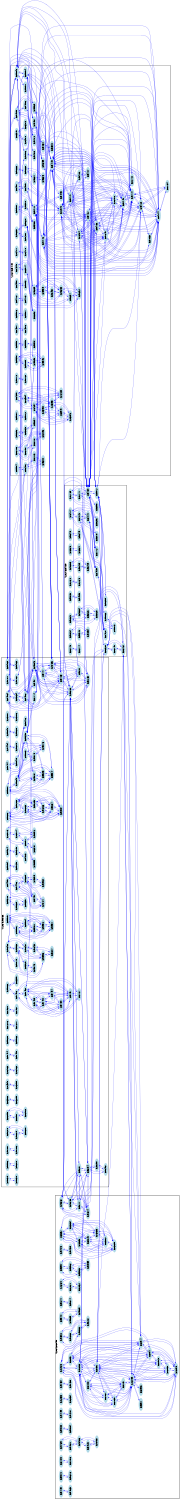 /* ------------------------------------------------------------ */
/* created with bunch v3 */
/* Objective Function value = 1.0*/
/* ------------------------------------------------------------ */

digraph G {
size= "10,10";
rotate = 90;
subgraph cluster19 {
label = "(SS-L2):3254109";
color = black;
style = bold;

"3263315"[label="3263315",shape=ellipse,color=lightblue,fontcolor=black,style=filled];
"3264970"[label="3264970",shape=ellipse,color=lightblue,fontcolor=black,style=filled];
"3263313"[label="3263313",shape=ellipse,color=lightblue,fontcolor=black,style=filled];
"3256666"[label="3256666",shape=ellipse,color=lightblue,fontcolor=black,style=filled];
"3256668"[label="3256668",shape=ellipse,color=lightblue,fontcolor=black,style=filled];
"3264971"[label="3264971",shape=ellipse,color=lightblue,fontcolor=black,style=filled];
"3264975"[label="3264975",shape=ellipse,color=lightblue,fontcolor=black,style=filled];
"3254059"[label="3254059",shape=ellipse,color=lightblue,fontcolor=black,style=filled];
"3257506"[label="3257506",shape=ellipse,color=lightblue,fontcolor=black,style=filled];
"3257508"[label="3257508",shape=ellipse,color=lightblue,fontcolor=black,style=filled];
"3257500"[label="3257500",shape=ellipse,color=lightblue,fontcolor=black,style=filled];
"3253578"[label="3253578",shape=ellipse,color=lightblue,fontcolor=black,style=filled];
"3253580"[label="3253580",shape=ellipse,color=lightblue,fontcolor=black,style=filled];
"3256231"[label="3256231",shape=ellipse,color=lightblue,fontcolor=black,style=filled];
"3257380"[label="3257380",shape=ellipse,color=lightblue,fontcolor=black,style=filled];
"3256458"[label="3256458",shape=ellipse,color=lightblue,fontcolor=black,style=filled];
"3259519"[label="3259519",shape=ellipse,color=lightblue,fontcolor=black,style=filled];
"3254093"[label="3254093",shape=ellipse,color=lightblue,fontcolor=black,style=filled];
"3254109"[label="3254109",shape=ellipse,color=lightblue,fontcolor=black,style=filled];
"3261575"[label="3261575",shape=ellipse,color=lightblue,fontcolor=black,style=filled];
"3254110"[label="3254110",shape=ellipse,color=lightblue,fontcolor=black,style=filled];
"3256232"[label="3256232",shape=ellipse,color=lightblue,fontcolor=black,style=filled];
"3256233"[label="3256233",shape=ellipse,color=lightblue,fontcolor=black,style=filled];
"3256227"[label="3256227",shape=ellipse,color=lightblue,fontcolor=black,style=filled];
"3256234"[label="3256234",shape=ellipse,color=lightblue,fontcolor=black,style=filled];
"3256235"[label="3256235",shape=ellipse,color=lightblue,fontcolor=black,style=filled];
"3255846"[label="3255846",shape=ellipse,color=lightblue,fontcolor=black,style=filled];
"3259911"[label="3259911",shape=ellipse,color=lightblue,fontcolor=black,style=filled];
"3254056"[label="3254056",shape=ellipse,color=lightblue,fontcolor=black,style=filled];
"3254072"[label="3254072",shape=ellipse,color=lightblue,fontcolor=black,style=filled];
"3254106"[label="3254106",shape=ellipse,color=lightblue,fontcolor=black,style=filled];
"3254107"[label="3254107",shape=ellipse,color=lightblue,fontcolor=black,style=filled];
"3256903"[label="3256903",shape=ellipse,color=lightblue,fontcolor=black,style=filled];
"3257507"[label="3257507",shape=ellipse,color=lightblue,fontcolor=black,style=filled];
"3254630"[label="3254630",shape=ellipse,color=lightblue,fontcolor=black,style=filled];
"3256673"[label="3256673",shape=ellipse,color=lightblue,fontcolor=black,style=filled];
"3256677"[label="3256677",shape=ellipse,color=lightblue,fontcolor=black,style=filled];
"3264248"[label="3264248",shape=ellipse,color=lightblue,fontcolor=black,style=filled];
"3263914"[label="3263914",shape=ellipse,color=lightblue,fontcolor=black,style=filled];
"3266052"[label="3266052",shape=ellipse,color=lightblue,fontcolor=black,style=filled];
"3261134"[label="3261134",shape=ellipse,color=lightblue,fontcolor=black,style=filled];
"3254144"[label="3254144",shape=ellipse,color=lightblue,fontcolor=black,style=filled];
"3254147"[label="3254147",shape=ellipse,color=lightblue,fontcolor=black,style=filled];
"3261713"[label="3261713",shape=ellipse,color=lightblue,fontcolor=black,style=filled];
"3254149"[label="3254149",shape=ellipse,color=lightblue,fontcolor=black,style=filled];
"3264177"[label="3264177",shape=ellipse,color=lightblue,fontcolor=black,style=filled];
"3264178"[label="3264178",shape=ellipse,color=lightblue,fontcolor=black,style=filled];
"3255984"[label="3255984",shape=ellipse,color=lightblue,fontcolor=black,style=filled];
"3256486"[label="3256486",shape=ellipse,color=lightblue,fontcolor=black,style=filled];
"3259914"[label="3259914",shape=ellipse,color=lightblue,fontcolor=black,style=filled];
"3256459"[label="3256459",shape=ellipse,color=lightblue,fontcolor=black,style=filled];
"3259929"[label="3259929",shape=ellipse,color=lightblue,fontcolor=black,style=filled];
"3264558"[label="3264558",shape=ellipse,color=lightblue,fontcolor=black,style=filled];
"3258853"[label="3258853",shape=ellipse,color=lightblue,fontcolor=black,style=filled];
"3254128"[label="3254128",shape=ellipse,color=lightblue,fontcolor=black,style=filled];
"3257653"[label="3257653",shape=ellipse,color=lightblue,fontcolor=black,style=filled];
"3254112"[label="3254112",shape=ellipse,color=lightblue,fontcolor=black,style=filled];
"3254113"[label="3254113",shape=ellipse,color=lightblue,fontcolor=black,style=filled];
"3259516"[label="3259516",shape=ellipse,color=lightblue,fontcolor=black,style=filled];
"3259517"[label="3259517",shape=ellipse,color=lightblue,fontcolor=black,style=filled];
"3264307"[label="3264307",shape=ellipse,color=lightblue,fontcolor=black,style=filled];
"3264306"[label="3264306",shape=ellipse,color=lightblue,fontcolor=black,style=filled];
"3259951"[label="3259951",shape=ellipse,color=lightblue,fontcolor=black,style=filled];
"3259957"[label="3259957",shape=ellipse,color=lightblue,fontcolor=black,style=filled];
"3259959"[label="3259959",shape=ellipse,color=lightblue,fontcolor=black,style=filled];
"3256000"[label="3256000",shape=ellipse,color=lightblue,fontcolor=black,style=filled];
"3261013"[label="3261013",shape=ellipse,color=lightblue,fontcolor=black,style=filled];
"3255351"[label="3255351",shape=ellipse,color=lightblue,fontcolor=black,style=filled];
"3255085"[label="3255085",shape=ellipse,color=lightblue,fontcolor=black,style=filled];
"3255192"[label="3255192",shape=ellipse,color=lightblue,fontcolor=black,style=filled];
"3255258"[label="3255258",shape=ellipse,color=lightblue,fontcolor=black,style=filled];
"3258772"[label="3258772",shape=ellipse,color=lightblue,fontcolor=black,style=filled];
"3258768"[label="3258768",shape=ellipse,color=lightblue,fontcolor=black,style=filled];
"3261576"[label="3261576",shape=ellipse,color=lightblue,fontcolor=black,style=filled];
"3257245"[label="3257245",shape=ellipse,color=lightblue,fontcolor=black,style=filled];
"3254136"[label="3254136",shape=ellipse,color=lightblue,fontcolor=black,style=filled];
"3257422"[label="3257422",shape=ellipse,color=lightblue,fontcolor=black,style=filled];
"3254146"[label="3254146",shape=ellipse,color=lightblue,fontcolor=black,style=filled];
"3261574"[label="3261574",shape=ellipse,color=lightblue,fontcolor=black,style=filled];
"3254141"[label="3254141",shape=ellipse,color=lightblue,fontcolor=black,style=filled];
"3264259"[label="3264259",shape=ellipse,color=lightblue,fontcolor=black,style=filled];
"3264354"[label="3264354",shape=ellipse,color=lightblue,fontcolor=black,style=filled];
"3264238"[label="3264238",shape=ellipse,color=lightblue,fontcolor=black,style=filled];
"3253692"[label="3253692",shape=ellipse,color=lightblue,fontcolor=black,style=filled];
"3253693"[label="3253693",shape=ellipse,color=lightblue,fontcolor=black,style=filled];
"3253694"[label="3253694",shape=ellipse,color=lightblue,fontcolor=black,style=filled];
"3263951"[label="3263951",shape=ellipse,color=lightblue,fontcolor=black,style=filled];
"3264254"[label="3264254",shape=ellipse,color=lightblue,fontcolor=black,style=filled];
"3255007"[label="3255007",shape=ellipse,color=lightblue,fontcolor=black,style=filled];
"3255012"[label="3255012",shape=ellipse,color=lightblue,fontcolor=black,style=filled];
"3260106"[label="3260106",shape=ellipse,color=lightblue,fontcolor=black,style=filled];
"3260097"[label="3260097",shape=ellipse,color=lightblue,fontcolor=black,style=filled];
"3263942"[label="3263942",shape=ellipse,color=lightblue,fontcolor=black,style=filled];
"3263945"[label="3263945",shape=ellipse,color=lightblue,fontcolor=black,style=filled];
"3263950"[label="3263950",shape=ellipse,color=lightblue,fontcolor=black,style=filled];
"3260096"[label="3260096",shape=ellipse,color=lightblue,fontcolor=black,style=filled];
"3260100"[label="3260100",shape=ellipse,color=lightblue,fontcolor=black,style=filled];
}
subgraph cluster20 {
label = "(SS-L2):3256166";
color = black;
style = bold;

"3254564"[label="3254564",shape=ellipse,color=lightblue,fontcolor=black,style=filled];
"3253634"[label="3253634",shape=ellipse,color=lightblue,fontcolor=black,style=filled];
"3257392"[label="3257392",shape=ellipse,color=lightblue,fontcolor=black,style=filled];
"3257469"[label="3257469",shape=ellipse,color=lightblue,fontcolor=black,style=filled];
"3256181"[label="3256181",shape=ellipse,color=lightblue,fontcolor=black,style=filled];
"3256165"[label="3256165",shape=ellipse,color=lightblue,fontcolor=black,style=filled];
"3256166"[label="3256166",shape=ellipse,color=lightblue,fontcolor=black,style=filled];
"3257477"[label="3257477",shape=ellipse,color=lightblue,fontcolor=black,style=filled];
"3255843"[label="3255843",shape=ellipse,color=lightblue,fontcolor=black,style=filled];
"3265007"[label="3265007",shape=ellipse,color=lightblue,fontcolor=black,style=filled];
"3265006"[label="3265006",shape=ellipse,color=lightblue,fontcolor=black,style=filled];
"3258414"[label="3258414",shape=ellipse,color=lightblue,fontcolor=black,style=filled];
"3258415"[label="3258415",shape=ellipse,color=lightblue,fontcolor=black,style=filled];
"3258416"[label="3258416",shape=ellipse,color=lightblue,fontcolor=black,style=filled];
"3259840"[label="3259840",shape=ellipse,color=lightblue,fontcolor=black,style=filled];
"3259828"[label="3259828",shape=ellipse,color=lightblue,fontcolor=black,style=filled];
"3254404"[label="3254404",shape=ellipse,color=lightblue,fontcolor=black,style=filled];
"3258275"[label="3258275",shape=ellipse,color=lightblue,fontcolor=black,style=filled];
"3255080"[label="3255080",shape=ellipse,color=lightblue,fontcolor=black,style=filled];
"3255245"[label="3255245",shape=ellipse,color=lightblue,fontcolor=black,style=filled];
"3255347"[label="3255347",shape=ellipse,color=lightblue,fontcolor=black,style=filled];
"3255253"[label="3255253",shape=ellipse,color=lightblue,fontcolor=black,style=filled];
"3255187"[label="3255187",shape=ellipse,color=lightblue,fontcolor=black,style=filled];
"3256452"[label="3256452",shape=ellipse,color=lightblue,fontcolor=black,style=filled];
"3256097"[label="3256097",shape=ellipse,color=lightblue,fontcolor=black,style=filled];
"3258267"[label="3258267",shape=ellipse,color=lightblue,fontcolor=black,style=filled];
"3258268"[label="3258268",shape=ellipse,color=lightblue,fontcolor=black,style=filled];
"3253587"[label="3253587",shape=ellipse,color=lightblue,fontcolor=black,style=filled];
"3254567"[label="3254567",shape=ellipse,color=lightblue,fontcolor=black,style=filled];
"3254571"[label="3254571",shape=ellipse,color=lightblue,fontcolor=black,style=filled];
"3265773"[label="3265773",shape=ellipse,color=lightblue,fontcolor=black,style=filled];
"3265774"[label="3265774",shape=ellipse,color=lightblue,fontcolor=black,style=filled];
"3258572"[label="3258572",shape=ellipse,color=lightblue,fontcolor=black,style=filled];
"3255094"[label="3255094",shape=ellipse,color=lightblue,fontcolor=black,style=filled];
"3255135"[label="3255135",shape=ellipse,color=lightblue,fontcolor=black,style=filled];
"3257071"[label="3257071",shape=ellipse,color=lightblue,fontcolor=black,style=filled];
"3257067"[label="3257067",shape=ellipse,color=lightblue,fontcolor=black,style=filled];
"3254674"[label="3254674",shape=ellipse,color=lightblue,fontcolor=black,style=filled];
"3254603"[label="3254603",shape=ellipse,color=lightblue,fontcolor=black,style=filled];
"3257305"[label="3257305",shape=ellipse,color=lightblue,fontcolor=black,style=filled];
"3254485"[label="3254485",shape=ellipse,color=lightblue,fontcolor=black,style=filled];
"3254486"[label="3254486",shape=ellipse,color=lightblue,fontcolor=black,style=filled];
"3254497"[label="3254497",shape=ellipse,color=lightblue,fontcolor=black,style=filled];
"3257271"[label="3257271",shape=ellipse,color=lightblue,fontcolor=black,style=filled];
"3256289"[label="3256289",shape=ellipse,color=lightblue,fontcolor=black,style=filled];
"3253960"[label="3253960",shape=ellipse,color=lightblue,fontcolor=black,style=filled];
"3253979"[label="3253979",shape=ellipse,color=lightblue,fontcolor=black,style=filled];
"3255318"[label="3255318",shape=ellipse,color=lightblue,fontcolor=black,style=filled];
"3255329"[label="3255329",shape=ellipse,color=lightblue,fontcolor=black,style=filled];
"3255335"[label="3255335",shape=ellipse,color=lightblue,fontcolor=black,style=filled];
"3259505"[label="3259505",shape=ellipse,color=lightblue,fontcolor=black,style=filled];
"3259506"[label="3259506",shape=ellipse,color=lightblue,fontcolor=black,style=filled];
"3259511"[label="3259511",shape=ellipse,color=lightblue,fontcolor=black,style=filled];
"3259512"[label="3259512",shape=ellipse,color=lightblue,fontcolor=black,style=filled];
"3259510"[label="3259510",shape=ellipse,color=lightblue,fontcolor=black,style=filled];
"3259504"[label="3259504",shape=ellipse,color=lightblue,fontcolor=black,style=filled];
"3255083"[label="3255083",shape=ellipse,color=lightblue,fontcolor=black,style=filled];
"3255176"[label="3255176",shape=ellipse,color=lightblue,fontcolor=black,style=filled];
"3255179"[label="3255179",shape=ellipse,color=lightblue,fontcolor=black,style=filled];
"3256482"[label="3256482",shape=ellipse,color=lightblue,fontcolor=black,style=filled];
"3258775"[label="3258775",shape=ellipse,color=lightblue,fontcolor=black,style=filled];
"3253929"[label="3253929",shape=ellipse,color=lightblue,fontcolor=black,style=filled];
"3255743"[label="3255743",shape=ellipse,color=lightblue,fontcolor=black,style=filled];
"3253932"[label="3253932",shape=ellipse,color=lightblue,fontcolor=black,style=filled];
"3255986"[label="3255986",shape=ellipse,color=lightblue,fontcolor=black,style=filled];
"3256421"[label="3256421",shape=ellipse,color=lightblue,fontcolor=black,style=filled];
"3261520"[label="3261520",shape=ellipse,color=lightblue,fontcolor=black,style=filled];
"3261521"[label="3261521",shape=ellipse,color=lightblue,fontcolor=black,style=filled];
"3261276"[label="3261276",shape=ellipse,color=lightblue,fontcolor=black,style=filled];
"3261277"[label="3261277",shape=ellipse,color=lightblue,fontcolor=black,style=filled];
"3259608"[label="3259608",shape=ellipse,color=lightblue,fontcolor=black,style=filled];
"3259566"[label="3259566",shape=ellipse,color=lightblue,fontcolor=black,style=filled];
"3261714"[label="3261714",shape=ellipse,color=lightblue,fontcolor=black,style=filled];
"3255339"[label="3255339",shape=ellipse,color=lightblue,fontcolor=black,style=filled];
"3257474"[label="3257474",shape=ellipse,color=lightblue,fontcolor=black,style=filled];
"3257475"[label="3257475",shape=ellipse,color=lightblue,fontcolor=black,style=filled];
"3256432"[label="3256432",shape=ellipse,color=lightblue,fontcolor=black,style=filled];
"3256007"[label="3256007",shape=ellipse,color=lightblue,fontcolor=black,style=filled];
"3259866"[label="3259866",shape=ellipse,color=lightblue,fontcolor=black,style=filled];
"3263399"[label="3263399",shape=ellipse,color=lightblue,fontcolor=black,style=filled];
"3256094"[label="3256094",shape=ellipse,color=lightblue,fontcolor=black,style=filled];
"3256201"[label="3256201",shape=ellipse,color=lightblue,fontcolor=black,style=filled];
"3258571"[label="3258571",shape=ellipse,color=lightblue,fontcolor=black,style=filled];
"3263787"[label="3263787",shape=ellipse,color=lightblue,fontcolor=black,style=filled];
"3258555"[label="3258555",shape=ellipse,color=lightblue,fontcolor=black,style=filled];
"3258264"[label="3258264",shape=ellipse,color=lightblue,fontcolor=black,style=filled];
"3258266"[label="3258266",shape=ellipse,color=lightblue,fontcolor=black,style=filled];
"3261563"[label="3261563",shape=ellipse,color=lightblue,fontcolor=black,style=filled];
"3261562"[label="3261562",shape=ellipse,color=lightblue,fontcolor=black,style=filled];
"3264340"[label="3264340",shape=ellipse,color=lightblue,fontcolor=black,style=filled];
"3263855"[label="3263855",shape=ellipse,color=lightblue,fontcolor=black,style=filled];
"3254069"[label="3254069",shape=ellipse,color=lightblue,fontcolor=black,style=filled];
"3254063"[label="3254063",shape=ellipse,color=lightblue,fontcolor=black,style=filled];
"3263302"[label="3263302",shape=ellipse,color=lightblue,fontcolor=black,style=filled];
"3263299"[label="3263299",shape=ellipse,color=lightblue,fontcolor=black,style=filled];
"3260899"[label="3260899",shape=ellipse,color=lightblue,fontcolor=black,style=filled];
"3260901"[label="3260901",shape=ellipse,color=lightblue,fontcolor=black,style=filled];
"3260902"[label="3260902",shape=ellipse,color=lightblue,fontcolor=black,style=filled];
"3258278"[label="3258278",shape=ellipse,color=lightblue,fontcolor=black,style=filled];
"3258279"[label="3258279",shape=ellipse,color=lightblue,fontcolor=black,style=filled];
"3258280"[label="3258280",shape=ellipse,color=lightblue,fontcolor=black,style=filled];
"3257001"[label="3257001",shape=ellipse,color=lightblue,fontcolor=black,style=filled];
"3257002"[label="3257002",shape=ellipse,color=lightblue,fontcolor=black,style=filled];
"3258265"[label="3258265",shape=ellipse,color=lightblue,fontcolor=black,style=filled];
"3258263"[label="3258263",shape=ellipse,color=lightblue,fontcolor=black,style=filled];
"3255982"[label="3255982",shape=ellipse,color=lightblue,fontcolor=black,style=filled];
"3256010"[label="3256010",shape=ellipse,color=lightblue,fontcolor=black,style=filled];
"3258379"[label="3258379",shape=ellipse,color=lightblue,fontcolor=black,style=filled];
"3258378"[label="3258378",shape=ellipse,color=lightblue,fontcolor=black,style=filled];
"3257496"[label="3257496",shape=ellipse,color=lightblue,fontcolor=black,style=filled];
"3261127"[label="3261127",shape=ellipse,color=lightblue,fontcolor=black,style=filled];
"3257490"[label="3257490",shape=ellipse,color=lightblue,fontcolor=black,style=filled];
"3257491"[label="3257491",shape=ellipse,color=lightblue,fontcolor=black,style=filled];
"3257492"[label="3257492",shape=ellipse,color=lightblue,fontcolor=black,style=filled];
"3257489"[label="3257489",shape=ellipse,color=lightblue,fontcolor=black,style=filled];
"3257494"[label="3257494",shape=ellipse,color=lightblue,fontcolor=black,style=filled];
"3257495"[label="3257495",shape=ellipse,color=lightblue,fontcolor=black,style=filled];
}
subgraph cluster21 {
label = "(SS-L2):3260499";
color = black;
style = bold;

"3263652"[label="3263652",shape=ellipse,color=lightblue,fontcolor=black,style=filled];
"3263654"[label="3263654",shape=ellipse,color=lightblue,fontcolor=black,style=filled];
"3263655"[label="3263655",shape=ellipse,color=lightblue,fontcolor=black,style=filled];
"3257543"[label="3257543",shape=ellipse,color=lightblue,fontcolor=black,style=filled];
"3257535"[label="3257535",shape=ellipse,color=lightblue,fontcolor=black,style=filled];
"3253957"[label="3253957",shape=ellipse,color=lightblue,fontcolor=black,style=filled];
"3253962"[label="3253962",shape=ellipse,color=lightblue,fontcolor=black,style=filled];
"3253959"[label="3253959",shape=ellipse,color=lightblue,fontcolor=black,style=filled];
"3253963"[label="3253963",shape=ellipse,color=lightblue,fontcolor=black,style=filled];
"3262640"[label="3262640",shape=ellipse,color=lightblue,fontcolor=black,style=filled];
"3262670"[label="3262670",shape=ellipse,color=lightblue,fontcolor=black,style=filled];
"3262632"[label="3262632",shape=ellipse,color=lightblue,fontcolor=black,style=filled];
"3258270"[label="3258270",shape=ellipse,color=lightblue,fontcolor=black,style=filled];
"3258274"[label="3258274",shape=ellipse,color=lightblue,fontcolor=black,style=filled];
"3255700"[label="3255700",shape=ellipse,color=lightblue,fontcolor=black,style=filled];
"3255695"[label="3255695",shape=ellipse,color=lightblue,fontcolor=black,style=filled];
"3255697"[label="3255697",shape=ellipse,color=lightblue,fontcolor=black,style=filled];
"3256902"[label="3256902",shape=ellipse,color=lightblue,fontcolor=black,style=filled];
"3258260"[label="3258260",shape=ellipse,color=lightblue,fontcolor=black,style=filled];
"3258261"[label="3258261",shape=ellipse,color=lightblue,fontcolor=black,style=filled];
"3258262"[label="3258262",shape=ellipse,color=lightblue,fontcolor=black,style=filled];
"3263682"[label="3263682",shape=ellipse,color=lightblue,fontcolor=black,style=filled];
"3263653"[label="3263653",shape=ellipse,color=lightblue,fontcolor=black,style=filled];
"3263643"[label="3263643",shape=ellipse,color=lightblue,fontcolor=black,style=filled];
"3263656"[label="3263656",shape=ellipse,color=lightblue,fontcolor=black,style=filled];
"3260923"[label="3260923",shape=ellipse,color=lightblue,fontcolor=black,style=filled];
"3260931"[label="3260931",shape=ellipse,color=lightblue,fontcolor=black,style=filled];
"3260914"[label="3260914",shape=ellipse,color=lightblue,fontcolor=black,style=filled];
"3257529"[label="3257529",shape=ellipse,color=lightblue,fontcolor=black,style=filled];
"3257520"[label="3257520",shape=ellipse,color=lightblue,fontcolor=black,style=filled];
"3260930"[label="3260930",shape=ellipse,color=lightblue,fontcolor=black,style=filled];
"3260940"[label="3260940",shape=ellipse,color=lightblue,fontcolor=black,style=filled];
"3260941"[label="3260941",shape=ellipse,color=lightblue,fontcolor=black,style=filled];
"3260913"[label="3260913",shape=ellipse,color=lightblue,fontcolor=black,style=filled];
"3257531"[label="3257531",shape=ellipse,color=lightblue,fontcolor=black,style=filled];
"3257523"[label="3257523",shape=ellipse,color=lightblue,fontcolor=black,style=filled];
"3257526"[label="3257526",shape=ellipse,color=lightblue,fontcolor=black,style=filled];
"3253901"[label="3253901",shape=ellipse,color=lightblue,fontcolor=black,style=filled];
"3260361"[label="3260361",shape=ellipse,color=lightblue,fontcolor=black,style=filled];
"3260499"[label="3260499",shape=ellipse,color=lightblue,fontcolor=black,style=filled];
"3260956"[label="3260956",shape=ellipse,color=lightblue,fontcolor=black,style=filled];
"3260266"[label="3260266",shape=ellipse,color=lightblue,fontcolor=black,style=filled];
"3257654"[label="3257654",shape=ellipse,color=lightblue,fontcolor=black,style=filled];
"3257658"[label="3257658",shape=ellipse,color=lightblue,fontcolor=black,style=filled];
"3261031"[label="3261031",shape=ellipse,color=lightblue,fontcolor=black,style=filled];
"3261039"[label="3261039",shape=ellipse,color=lightblue,fontcolor=black,style=filled];
"3261027"[label="3261027",shape=ellipse,color=lightblue,fontcolor=black,style=filled];
"3261038"[label="3261038",shape=ellipse,color=lightblue,fontcolor=black,style=filled];
"3262653"[label="3262653",shape=ellipse,color=lightblue,fontcolor=black,style=filled];
"3262654"[label="3262654",shape=ellipse,color=lightblue,fontcolor=black,style=filled];
"3254199"[label="3254199",shape=ellipse,color=lightblue,fontcolor=black,style=filled];
"3254201"[label="3254201",shape=ellipse,color=lightblue,fontcolor=black,style=filled];
"3259888"[label="3259888",shape=ellipse,color=lightblue,fontcolor=black,style=filled];
"3259884"[label="3259884",shape=ellipse,color=lightblue,fontcolor=black,style=filled];
"3256061"[label="3256061",shape=ellipse,color=lightblue,fontcolor=black,style=filled];
"3256138"[label="3256138",shape=ellipse,color=lightblue,fontcolor=black,style=filled];
"3256074"[label="3256074",shape=ellipse,color=lightblue,fontcolor=black,style=filled];
"3256117"[label="3256117",shape=ellipse,color=lightblue,fontcolor=black,style=filled];
"3261085"[label="3261085",shape=ellipse,color=lightblue,fontcolor=black,style=filled];
"3261086"[label="3261086",shape=ellipse,color=lightblue,fontcolor=black,style=filled];
"3259873"[label="3259873",shape=ellipse,color=lightblue,fontcolor=black,style=filled];
"3256216"[label="3256216",shape=ellipse,color=lightblue,fontcolor=black,style=filled];
"3257089"[label="3257089",shape=ellipse,color=lightblue,fontcolor=black,style=filled];
"3254663"[label="3254663",shape=ellipse,color=lightblue,fontcolor=black,style=filled];
}
subgraph cluster22 {
label = "(SS-L2):3254139";
color = black;
style = bold;

"3261765"[label="3261765",shape=ellipse,color=lightblue,fontcolor=black,style=filled];
"3261771"[label="3261771",shape=ellipse,color=lightblue,fontcolor=black,style=filled];
"3261772"[label="3261772",shape=ellipse,color=lightblue,fontcolor=black,style=filled];
"3264114"[label="3264114",shape=ellipse,color=lightblue,fontcolor=black,style=filled];
"3264043"[label="3264043",shape=ellipse,color=lightblue,fontcolor=black,style=filled];
"3264027"[label="3264027",shape=ellipse,color=lightblue,fontcolor=black,style=filled];
"3264039"[label="3264039",shape=ellipse,color=lightblue,fontcolor=black,style=filled];
"3264040"[label="3264040",shape=ellipse,color=lightblue,fontcolor=black,style=filled];
"3256998"[label="3256998",shape=ellipse,color=lightblue,fontcolor=black,style=filled];
"3256018"[label="3256018",shape=ellipse,color=lightblue,fontcolor=black,style=filled];
"3254139"[label="3254139",shape=ellipse,color=lightblue,fontcolor=black,style=filled];
"3258256"[label="3258256",shape=ellipse,color=lightblue,fontcolor=black,style=filled];
"3256448"[label="3256448",shape=ellipse,color=lightblue,fontcolor=black,style=filled];
"3256449"[label="3256449",shape=ellipse,color=lightblue,fontcolor=black,style=filled];
"3261140"[label="3261140",shape=ellipse,color=lightblue,fontcolor=black,style=filled];
"3260402"[label="3260402",shape=ellipse,color=lightblue,fontcolor=black,style=filled];
"3260320"[label="3260320",shape=ellipse,color=lightblue,fontcolor=black,style=filled];
"3263640"[label="3263640",shape=ellipse,color=lightblue,fontcolor=black,style=filled];
"3263641"[label="3263641",shape=ellipse,color=lightblue,fontcolor=black,style=filled];
"3256803"[label="3256803",shape=ellipse,color=lightblue,fontcolor=black,style=filled];
"3256795"[label="3256795",shape=ellipse,color=lightblue,fontcolor=black,style=filled];
"3256799"[label="3256799",shape=ellipse,color=lightblue,fontcolor=black,style=filled];
"3259062"[label="3259062",shape=ellipse,color=lightblue,fontcolor=black,style=filled];
"3259073"[label="3259073",shape=ellipse,color=lightblue,fontcolor=black,style=filled];
"3256989"[label="3256989",shape=ellipse,color=lightblue,fontcolor=black,style=filled];
"3259072"[label="3259072",shape=ellipse,color=lightblue,fontcolor=black,style=filled];
"3261672"[label="3261672",shape=ellipse,color=lightblue,fontcolor=black,style=filled];
"3261673"[label="3261673",shape=ellipse,color=lightblue,fontcolor=black,style=filled];
"3255030"[label="3255030",shape=ellipse,color=lightblue,fontcolor=black,style=filled];
"3254998"[label="3254998",shape=ellipse,color=lightblue,fontcolor=black,style=filled];
"3256823"[label="3256823",shape=ellipse,color=lightblue,fontcolor=black,style=filled];
"3256824"[label="3256824",shape=ellipse,color=lightblue,fontcolor=black,style=filled];
"3256825"[label="3256825",shape=ellipse,color=lightblue,fontcolor=black,style=filled];
"3256826"[label="3256826",shape=ellipse,color=lightblue,fontcolor=black,style=filled];
"3258834"[label="3258834",shape=ellipse,color=lightblue,fontcolor=black,style=filled];
"3259319"[label="3259319",shape=ellipse,color=lightblue,fontcolor=black,style=filled];
"3258854"[label="3258854",shape=ellipse,color=lightblue,fontcolor=black,style=filled];
"3261775"[label="3261775",shape=ellipse,color=lightblue,fontcolor=black,style=filled];
"3261774"[label="3261774",shape=ellipse,color=lightblue,fontcolor=black,style=filled];
}
"3263313" -> "3263315" [color=blue,font=6];
"3255843" -> "3254567" [color=blue,font=6];
"3255843" -> "3255846" [color=blue,font=6];
"3255843" -> "3254564" [color=blue,font=6];
"3255843" -> "3256181" [color=blue,font=6];
"3255843" -> "3259914" [color=blue,font=6];
"3255843" -> "3256166" [color=blue,font=6];
"3255843" -> "3257477" [color=blue,font=6];
"3255843" -> "3253634" [color=blue,font=6];
"3255843" -> "3256165" [color=blue,font=6];
"3255843" -> "3257469" [color=blue,font=6];
"3255843" -> "3257392" [color=blue,font=6];
"3262632" -> "3262670" [color=blue,font=6];
"3262632" -> "3262640" [color=blue,font=6];
"3260914" -> "3260402" [color=blue,font=6];
"3260914" -> "3260931" [color=blue,font=6];
"3260914" -> "3260320" [color=blue,font=6];
"3260914" -> "3260266" [color=blue,font=6];
"3260914" -> "3260923" [color=blue,font=6];
"3260914" -> "3260499" [color=blue,font=6];
"3260914" -> "3260361" [color=blue,font=6];
"3260914" -> "3260941" [color=blue,font=6];
"3260914" -> "3260940" [color=blue,font=6];
"3260913" -> "3260930" [color=blue,font=6];
"3260913" -> "3260499" [color=blue,font=6];
"3260913" -> "3260941" [color=blue,font=6];
"3260913" -> "3260940" [color=blue,font=6];
"3260913" -> "3260266" [color=blue,font=6];
"3260913" -> "3260361" [color=blue,font=6];
"3256486" -> "3256482" [color=blue,font=6];
"3256486" -> "3261013" [color=blue,font=6];
"3256486" -> "3256000" [color=blue,font=6];
"3256486" -> "3255984" [color=blue,font=6];
"3256482" -> "3256486" [color=blue,font=6];
"3256482" -> "3258775" [color=blue,font=6];
"3256482" -> "3256421" [color=blue,font=6];
"3256482" -> "3255986" [color=blue,font=6];
"3256482" -> "3253932" [color=blue,font=6];
"3254404" -> "3258275" [color=blue,font=6];
"3259319" -> "3258834" [color=blue,font=6];
"3259319" -> "3258854" [color=blue,font=6];
"3264340" -> "3263855" [color=blue,font=6];
"3263302" -> "3263299" [color=blue,font=6];
"3256117" -> "3256138" [color=blue,font=6];
"3256117" -> "3256074" [color=blue,font=6];
"3256117" -> "3256061" [color=blue,font=6];
"3256117" -> "3256166" [color=blue,font=6];
"3256117" -> "3256201" [color=blue,font=6];
"3256117" -> "3256094" [color=blue,font=6];
"3260902" -> "3260901" [color=blue,font=6];
"3260902" -> "3260899" [color=blue,font=6];
"3260901" -> "3260902" [color=blue,font=6];
"3260901" -> "3260899" [color=blue,font=6];
"3256074" -> "3256138" [color=blue,font=6];
"3256074" -> "3256061" [color=blue,font=6];
"3256074" -> "3256117" [color=blue,font=6];
"3256074" -> "3256166" [color=blue,font=6];
"3256074" -> "3256201" [color=blue,font=6];
"3256074" -> "3256094" [color=blue,font=6];
"3265774" -> "3258572" [color=blue,font=6];
"3265774" -> "3258571" [color=blue,font=6];
"3265774" -> "3265773" [color=blue,font=6];
"3265773" -> "3258572" [color=blue,font=6];
"3265773" -> "3258571" [color=blue,font=6];
"3265773" -> "3265774" [color=blue,font=6];
"3260106" -> "3260100" [color=blue,font=6];
"3260106" -> "3260097" [color=blue,font=6];
"3260106" -> "3260096" [color=blue,font=6];
"3255030" -> "3254998" [color=blue,font=6];
"3256903" -> "3254630" [color=blue,font=6];
"3256903" -> "3257507" [color=blue,font=6];
"3261140" -> "3260320" [color=blue,font=6];
"3261140" -> "3260402" [color=blue,font=6];
"3256902" -> "3258262" [color=blue,font=6];
"3256902" -> "3258261" [color=blue,font=6];
"3256902" -> "3258260" [color=blue,font=6];
"3260100" -> "3260097" [color=blue,font=6];
"3260100" -> "3260106" [color=blue,font=6];
"3260100" -> "3260096" [color=blue,font=6];
"3263656" -> "3263682" [color=blue,font=6];
"3263656" -> "3263655" [color=blue,font=6];
"3263656" -> "3263643" [color=blue,font=6];
"3263656" -> "3263654" [color=blue,font=6];
"3263656" -> "3263653" [color=blue,font=6];
"3263656" -> "3263652" [color=blue,font=6];
"3266052" -> "3263914" [color=blue,font=6];
"3266052" -> "3264248" [color=blue,font=6];
"3263655" -> "3263682" [color=blue,font=6];
"3263655" -> "3263656" [color=blue,font=6];
"3263655" -> "3263643" [color=blue,font=6];
"3263655" -> "3263654" [color=blue,font=6];
"3263655" -> "3263653" [color=blue,font=6];
"3263655" -> "3263652" [color=blue,font=6];
"3263654" -> "3263682" [color=blue,font=6];
"3263654" -> "3263656" [color=blue,font=6];
"3263654" -> "3263655" [color=blue,font=6];
"3263654" -> "3263643" [color=blue,font=6];
"3263654" -> "3263653" [color=blue,font=6];
"3263654" -> "3263652" [color=blue,font=6];
"3257543" -> "3257535" [color=blue,font=6];
"3263653" -> "3263682" [color=blue,font=6];
"3263653" -> "3263656" [color=blue,font=6];
"3263653" -> "3263655" [color=blue,font=6];
"3263653" -> "3263643" [color=blue,font=6];
"3263653" -> "3263654" [color=blue,font=6];
"3263653" -> "3263652" [color=blue,font=6];
"3263652" -> "3263682" [color=blue,font=6];
"3263652" -> "3263656" [color=blue,font=6];
"3263652" -> "3263655" [color=blue,font=6];
"3263652" -> "3263643" [color=blue,font=6];
"3263652" -> "3263654" [color=blue,font=6];
"3263652" -> "3263653" [color=blue,font=6];
"3256061" -> "3256138" [color=blue,font=6];
"3256061" -> "3256074" [color=blue,font=6];
"3256061" -> "3256117" [color=blue,font=6];
"3256061" -> "3256166" [color=blue,font=6];
"3256061" -> "3256201" [color=blue,font=6];
"3256061" -> "3256094" [color=blue,font=6];
"3261134" -> "3254144" [color=blue,font=6];
"3261134" -> "3254128" [color=blue,font=6];
"3261134" -> "3254147" [color=blue,font=6];
"3265007" -> "3265006" [color=blue,font=6];
"3265006" -> "3265007" [color=blue,font=6];
"3257535" -> "3257543" [color=blue,font=6];
"3258572" -> "3258571" [color=blue,font=6];
"3258572" -> "3265774" [color=blue,font=6];
"3258572" -> "3265773" [color=blue,font=6];
"3258571" -> "3263787" [color=blue,font=6];
"3258571" -> "3258572" [color=blue,font=6];
"3258571" -> "3258555" [color=blue,font=6];
"3258571" -> "3265774" [color=blue,font=6];
"3258571" -> "3265773" [color=blue,font=6];
"3263643" -> "3263682" [color=blue,font=6];
"3263643" -> "3263656" [color=blue,font=6];
"3263643" -> "3263655" [color=blue,font=6];
"3263643" -> "3263654" [color=blue,font=6];
"3263643" -> "3263653" [color=blue,font=6];
"3263643" -> "3263652" [color=blue,font=6];
"3257531" -> "3257526" [color=blue,font=6];
"3257531" -> "3257523" [color=blue,font=6];
"3263641" -> "3263640" [color=blue,font=6];
"3263640" -> "3263641" [color=blue,font=6];
"3256459" -> "3259929" [color=blue,font=6];
"3256459" -> "3259914" [color=blue,font=6];
"3256459" -> "3257392" [color=blue,font=6];
"3256458" -> "3256233" [color=blue,font=6];
"3256458" -> "3259519" [color=blue,font=6];
"3257496" -> "3257492" [color=blue,font=6];
"3257496" -> "3259866" [color=blue,font=6];
"3257496" -> "3257491" [color=blue,font=6];
"3257496" -> "3257490" [color=blue,font=6];
"3257495" -> "3257494" [color=blue,font=6];
"3257495" -> "3257492" [color=blue,font=6];
"3257495" -> "3257491" [color=blue,font=6];
"3257495" -> "3257489" [color=blue,font=6];
"3257495" -> "3257490" [color=blue,font=6];
"3257494" -> "3257495" [color=blue,font=6];
"3257494" -> "3257492" [color=blue,font=6];
"3257494" -> "3257491" [color=blue,font=6];
"3257494" -> "3257489" [color=blue,font=6];
"3257494" -> "3257490" [color=blue,font=6];
"3257492" -> "3257495" [color=blue,font=6];
"3257492" -> "3257494" [color=blue,font=6];
"3257492" -> "3257491" [color=blue,font=6];
"3257492" -> "3257490" [color=blue,font=6];
"3257492" -> "3257489" [color=blue,font=6];
"3257492" -> "3261127" [color=blue,font=6];
"3257492" -> "3257496" [color=blue,font=6];
"3257492" -> "3254109" [color=blue,font=6];
"3257491" -> "3257495" [color=blue,font=6];
"3257491" -> "3257494" [color=blue,font=6];
"3257491" -> "3257492" [color=blue,font=6];
"3257491" -> "3257490" [color=blue,font=6];
"3257491" -> "3257489" [color=blue,font=6];
"3257491" -> "3261127" [color=blue,font=6];
"3257491" -> "3257496" [color=blue,font=6];
"3256452" -> "3256097" [color=blue,font=6];
"3256452" -> "3256094" [color=blue,font=6];
"3257490" -> "3257495" [color=blue,font=6];
"3257490" -> "3257494" [color=blue,font=6];
"3257490" -> "3257492" [color=blue,font=6];
"3257490" -> "3257491" [color=blue,font=6];
"3257490" -> "3257489" [color=blue,font=6];
"3257490" -> "3261127" [color=blue,font=6];
"3257490" -> "3257496" [color=blue,font=6];
"3261521" -> "3261520" [color=blue,font=6];
"3261520" -> "3261521" [color=blue,font=6];
"3261127" -> "3257492" [color=blue,font=6];
"3261127" -> "3257491" [color=blue,font=6];
"3261127" -> "3257490" [color=blue,font=6];
"3255012" -> "3255007" [color=blue,font=6];
"3257529" -> "3257526" [color=blue,font=6];
"3257529" -> "3257520" [color=blue,font=6];
"3261086" -> "3261085" [color=blue,font=6];
"3257526" -> "3257529" [color=blue,font=6];
"3257526" -> "3257523" [color=blue,font=6];
"3257526" -> "3257520" [color=blue,font=6];
"3257526" -> "3257531" [color=blue,font=6];
"3261085" -> "3261086" [color=blue,font=6];
"3257523" -> "3257526" [color=blue,font=6];
"3257523" -> "3257531" [color=blue,font=6];
"3257489" -> "3257495" [color=blue,font=6];
"3257489" -> "3257494" [color=blue,font=6];
"3257489" -> "3257492" [color=blue,font=6];
"3257489" -> "3257491" [color=blue,font=6];
"3257489" -> "3257490" [color=blue,font=6];
"3257520" -> "3257529" [color=blue,font=6];
"3257520" -> "3257526" [color=blue,font=6];
"3256449" -> "3256448" [color=blue,font=6];
"3256448" -> "3256449" [color=blue,font=6];
"3257089" -> "3254663" [color=blue,font=6];
"3255007" -> "3255012" [color=blue,font=6];
"3264307" -> "3264306" [color=blue,font=6];
"3258555" -> "3258571" [color=blue,font=6];
"3264306" -> "3264307" [color=blue,font=6];
"3256799" -> "3256795" [color=blue,font=6];
"3256799" -> "3256803" [color=blue,font=6];
"3257477" -> "3257469" [color=blue,font=6];
"3257477" -> "3255846" [color=blue,font=6];
"3257477" -> "3255843" [color=blue,font=6];
"3257477" -> "3256181" [color=blue,font=6];
"3257477" -> "3257392" [color=blue,font=6];
"3257477" -> "3256166" [color=blue,font=6];
"3257477" -> "3256165" [color=blue,font=6];
"3257475" -> "3257474" [color=blue,font=6];
"3256795" -> "3256803" [color=blue,font=6];
"3256795" -> "3256799" [color=blue,font=6];
"3257474" -> "3257475" [color=blue,font=6];
"3256432" -> "3256421" [color=blue,font=6];
"3256432" -> "3255986" [color=blue,font=6];
"3256432" -> "3256007" [color=blue,font=6];
"3257071" -> "3255258" [color=blue,font=6];
"3257071" -> "3257067" [color=blue,font=6];
"3254674" -> "3257305" [color=blue,font=6];
"3255351" -> "3255258" [color=blue,font=6];
"3255351" -> "3255085" [color=blue,font=6];
"3255351" -> "3255192" [color=blue,font=6];
"3253634" -> "3254564" [color=blue,font=6];
"3253634" -> "3257469" [color=blue,font=6];
"3253634" -> "3255846" [color=blue,font=6];
"3253634" -> "3255843" [color=blue,font=6];
"3253634" -> "3254567" [color=blue,font=6];
"3257508" -> "3254059" [color=blue,font=6];
"3257508" -> "3257506" [color=blue,font=6];
"3257507" -> "3256903" [color=blue,font=6];
"3257507" -> "3254059" [color=blue,font=6];
"3257507" -> "3254069" [color=blue,font=6];
"3257507" -> "3254630" [color=blue,font=6];
"3257507" -> "3257506" [color=blue,font=6];
"3257506" -> "3254059" [color=blue,font=6];
"3257506" -> "3254069" [color=blue,font=6];
"3257506" -> "3257508" [color=blue,font=6];
"3257506" -> "3257507" [color=blue,font=6];
"3256826" -> "3256825" [color=blue,font=6];
"3256826" -> "3256824" [color=blue,font=6];
"3256826" -> "3256823" [color=blue,font=6];
"3256825" -> "3256826" [color=blue,font=6];
"3256825" -> "3256824" [color=blue,font=6];
"3256825" -> "3256823" [color=blue,font=6];
"3256824" -> "3256826" [color=blue,font=6];
"3256824" -> "3256825" [color=blue,font=6];
"3256824" -> "3256823" [color=blue,font=6];
"3256823" -> "3256826" [color=blue,font=6];
"3256823" -> "3256825" [color=blue,font=6];
"3256823" -> "3256824" [color=blue,font=6];
"3264259" -> "3264354" [color=blue,font=6];
"3264259" -> "3264254" [color=blue,font=6];
"3264259" -> "3263951" [color=blue,font=6];
"3264259" -> "3264238" [color=blue,font=6];
"3257469" -> "3254567" [color=blue,font=6];
"3257469" -> "3255846" [color=blue,font=6];
"3257469" -> "3254564" [color=blue,font=6];
"3257469" -> "3256181" [color=blue,font=6];
"3257469" -> "3255843" [color=blue,font=6];
"3257469" -> "3259914" [color=blue,font=6];
"3257469" -> "3256166" [color=blue,font=6];
"3257469" -> "3257477" [color=blue,font=6];
"3257469" -> "3253634" [color=blue,font=6];
"3257469" -> "3256165" [color=blue,font=6];
"3257469" -> "3257392" [color=blue,font=6];
"3257500" -> "3253580" [color=blue,font=6];
"3257500" -> "3253578" [color=blue,font=6];
"3264254" -> "3264259" [color=blue,font=6];
"3264254" -> "3264354" [color=blue,font=6];
"3264254" -> "3263942" [color=blue,font=6];
"3264254" -> "3263951" [color=blue,font=6];
"3264254" -> "3263950" [color=blue,font=6];
"3264254" -> "3264238" [color=blue,font=6];
"3264254" -> "3263945" [color=blue,font=6];
"3255743" -> "3253932" [color=blue,font=6];
"3255743" -> "3253929" [color=blue,font=6];
"3256421" -> "3256482" [color=blue,font=6];
"3256421" -> "3255986" [color=blue,font=6];
"3256421" -> "3253932" [color=blue,font=6];
"3256421" -> "3256432" [color=blue,font=6];
"3257067" -> "3255258" [color=blue,font=6];
"3257067" -> "3257071" [color=blue,font=6];
"3255347" -> "3255080" [color=blue,font=6];
"3255347" -> "3255187" [color=blue,font=6];
"3255347" -> "3255245" [color=blue,font=6];
"3255347" -> "3255339" [color=blue,font=6];
"3255347" -> "3255253" [color=blue,font=6];
"3254663" -> "3257089" [color=blue,font=6];
"3253587" -> "3258264" [color=blue,font=6];
"3253587" -> "3258263" [color=blue,font=6];
"3253587" -> "3258268" [color=blue,font=6];
"3253587" -> "3258267" [color=blue,font=6];
"3253587" -> "3258266" [color=blue,font=6];
"3253587" -> "3258265" [color=blue,font=6];
"3253580" -> "3253578" [color=blue,font=6];
"3253580" -> "3257500" [color=blue,font=6];
"3264248" -> "3263914" [color=blue,font=6];
"3264248" -> "3266052" [color=blue,font=6];
"3256018" -> "3254139" [color=blue,font=6];
"3259608" -> "3259566" [color=blue,font=6];
"3255339" -> "3255347" [color=blue,font=6];
"3255339" -> "3261714" [color=blue,font=6];
"3255339" -> "3254109" [color=blue,font=6];
"3255339" -> "3255187" [color=blue,font=6];
"3255339" -> "3255080" [color=blue,font=6];
"3255339" -> "3255253" [color=blue,font=6];
"3255339" -> "3254147" [color=blue,font=6];
"3255339" -> "3255245" [color=blue,font=6];
"3255339" -> "3254144" [color=blue,font=6];
"3255697" -> "3255700" [color=blue,font=6];
"3255697" -> "3255695" [color=blue,font=6];
"3253979" -> "3253960" [color=blue,font=6];
"3253979" -> "3256289" [color=blue,font=6];
"3255695" -> "3255700" [color=blue,font=6];
"3255695" -> "3255697" [color=blue,font=6];
"3255335" -> "3255318" [color=blue,font=6];
"3255335" -> "3255329" [color=blue,font=6];
"3256010" -> "3255982" [color=blue,font=6];
"3259566" -> "3259608" [color=blue,font=6];
"3260402" -> "3260320" [color=blue,font=6];
"3260402" -> "3260499" [color=blue,font=6];
"3260402" -> "3260914" [color=blue,font=6];
"3260402" -> "3260266" [color=blue,font=6];
"3260402" -> "3260361" [color=blue,font=6];
"3260402" -> "3261140" [color=blue,font=6];
"3253578" -> "3253580" [color=blue,font=6];
"3253578" -> "3257500" [color=blue,font=6];
"3256803" -> "3256795" [color=blue,font=6];
"3256803" -> "3256799" [color=blue,font=6];
"3260361" -> "3261027" [color=blue,font=6];
"3260361" -> "3260402" [color=blue,font=6];
"3260361" -> "3260931" [color=blue,font=6];
"3260361" -> "3260930" [color=blue,font=6];
"3260361" -> "3260320" [color=blue,font=6];
"3260361" -> "3260266" [color=blue,font=6];
"3260361" -> "3260923" [color=blue,font=6];
"3260361" -> "3261039" [color=blue,font=6];
"3260361" -> "3261038" [color=blue,font=6];
"3260361" -> "3260499" [color=blue,font=6];
"3260361" -> "3260914" [color=blue,font=6];
"3260361" -> "3260913" [color=blue,font=6];
"3260361" -> "3260941" [color=blue,font=6];
"3260361" -> "3260940" [color=blue,font=6];
"3260361" -> "3261031" [color=blue,font=6];
"3263951" -> "3264259" [color=blue,font=6];
"3263951" -> "3264354" [color=blue,font=6];
"3263951" -> "3263942" [color=blue,font=6];
"3263951" -> "3264254" [color=blue,font=6];
"3263951" -> "3263950" [color=blue,font=6];
"3263951" -> "3264238" [color=blue,font=6];
"3263951" -> "3263945" [color=blue,font=6];
"3264238" -> "3264259" [color=blue,font=6];
"3264238" -> "3264354" [color=blue,font=6];
"3264238" -> "3264254" [color=blue,font=6];
"3264238" -> "3263951" [color=blue,font=6];
"3263950" -> "3263942" [color=blue,font=6];
"3263950" -> "3264254" [color=blue,font=6];
"3263950" -> "3263951" [color=blue,font=6];
"3263950" -> "3263945" [color=blue,font=6];
"3259959" -> "3259951" [color=blue,font=6];
"3259959" -> "3259957" [color=blue,font=6];
"3259957" -> "3259959" [color=blue,font=6];
"3255329" -> "3255318" [color=blue,font=6];
"3255329" -> "3255335" [color=blue,font=6];
"3256007" -> "3256432" [color=blue,font=6];
"3256007" -> "3255986" [color=blue,font=6];
"3259951" -> "3259959" [color=blue,font=6];
"3253963" -> "3253962" [color=blue,font=6];
"3253963" -> "3253959" [color=blue,font=6];
"3253963" -> "3253957" [color=blue,font=6];
"3256000" -> "3256486" [color=blue,font=6];
"3256000" -> "3261013" [color=blue,font=6];
"3253962" -> "3253959" [color=blue,font=6];
"3253962" -> "3253957" [color=blue,font=6];
"3253962" -> "3253963" [color=blue,font=6];
"3261039" -> "3260499" [color=blue,font=6];
"3261039" -> "3261027" [color=blue,font=6];
"3261039" -> "3261038" [color=blue,font=6];
"3261039" -> "3260266" [color=blue,font=6];
"3261039" -> "3260361" [color=blue,font=6];
"3261039" -> "3261031" [color=blue,font=6];
"3261038" -> "3260499" [color=blue,font=6];
"3261038" -> "3261039" [color=blue,font=6];
"3261038" -> "3261027" [color=blue,font=6];
"3261038" -> "3260266" [color=blue,font=6];
"3261038" -> "3260361" [color=blue,font=6];
"3261038" -> "3261031" [color=blue,font=6];
"3253960" -> "3256289" [color=blue,font=6];
"3253960" -> "3253979" [color=blue,font=6];
"3263945" -> "3263942" [color=blue,font=6];
"3263945" -> "3264254" [color=blue,font=6];
"3263945" -> "3263951" [color=blue,font=6];
"3263945" -> "3263950" [color=blue,font=6];
"3261031" -> "3260499" [color=blue,font=6];
"3261031" -> "3261039" [color=blue,font=6];
"3261031" -> "3261027" [color=blue,font=6];
"3261031" -> "3261038" [color=blue,font=6];
"3261031" -> "3260266" [color=blue,font=6];
"3261031" -> "3260361" [color=blue,font=6];
"3263942" -> "3264254" [color=blue,font=6];
"3263942" -> "3263951" [color=blue,font=6];
"3263942" -> "3263950" [color=blue,font=6];
"3263942" -> "3263945" [color=blue,font=6];
"3254998" -> "3255030" [color=blue,font=6];
"3255318" -> "3255329" [color=blue,font=6];
"3255318" -> "3255335" [color=blue,font=6];
"3253959" -> "3253962" [color=blue,font=6];
"3253959" -> "3253957" [color=blue,font=6];
"3253959" -> "3253963" [color=blue,font=6];
"3257392" -> "3254567" [color=blue,font=6];
"3257392" -> "3255846" [color=blue,font=6];
"3257392" -> "3256181" [color=blue,font=6];
"3257392" -> "3255843" [color=blue,font=6];
"3257392" -> "3259914" [color=blue,font=6];
"3257392" -> "3256459" [color=blue,font=6];
"3257392" -> "3256166" [color=blue,font=6];
"3257392" -> "3257477" [color=blue,font=6];
"3257392" -> "3256165" [color=blue,font=6];
"3257392" -> "3259929" [color=blue,font=6];
"3257392" -> "3257469" [color=blue,font=6];
"3253957" -> "3253962" [color=blue,font=6];
"3253957" -> "3253959" [color=blue,font=6];
"3253957" -> "3253963" [color=blue,font=6];
"3254630" -> "3256903" [color=blue,font=6];
"3254630" -> "3257507" [color=blue,font=6];
"3261027" -> "3260499" [color=blue,font=6];
"3261027" -> "3261039" [color=blue,font=6];
"3261027" -> "3261038" [color=blue,font=6];
"3261027" -> "3260266" [color=blue,font=6];
"3261027" -> "3260361" [color=blue,font=6];
"3261027" -> "3261031" [color=blue,font=6];
"3264975" -> "3261575" [color=blue,font=6];
"3264975" -> "3264971" [color=blue,font=6];
"3264975" -> "3254110" [color=blue,font=6];
"3264971" -> "3264975" [color=blue,font=6];
"3264971" -> "3261575" [color=blue,font=6];
"3264971" -> "3254110" [color=blue,font=6];
"3254199" -> "3254201" [color=blue,font=6];
"3264970" -> "3263315" [color=blue,font=6];
"3257422" -> "3254141" [color=blue,font=6];
"3257422" -> "3254139" [color=blue,font=6];
"3257422" -> "3254109" [color=blue,font=6];
"3257422" -> "3254110" [color=blue,font=6];
"3257422" -> "3254136" [color=blue,font=6];
"3257422" -> "3257245" [color=blue,font=6];
"3257422" -> "3261576" [color=blue,font=6];
"3257422" -> "3261575" [color=blue,font=6];
"3257422" -> "3261574" [color=blue,font=6];
"3257422" -> "3254128" [color=blue,font=6];
"3257422" -> "3254149" [color=blue,font=6];
"3257422" -> "3254147" [color=blue,font=6];
"3257422" -> "3254146" [color=blue,font=6];
"3257422" -> "3254144" [color=blue,font=6];
"3264178" -> "3264177" [color=blue,font=6];
"3264177" -> "3264178" [color=blue,font=6];
"3255700" -> "3255697" [color=blue,font=6];
"3255700" -> "3255695" [color=blue,font=6];
"3261775" -> "3261774" [color=blue,font=6];
"3261774" -> "3261775" [color=blue,font=6];
"3257380" -> "3256231" [color=blue,font=6];
"3261772" -> "3261771" [color=blue,font=6];
"3261772" -> "3254139" [color=blue,font=6];
"3261772" -> "3261765" [color=blue,font=6];
"3261771" -> "3261772" [color=blue,font=6];
"3261771" -> "3254139" [color=blue,font=6];
"3261771" -> "3261765" [color=blue,font=6];
"3258854" -> "3259319" [color=blue,font=6];
"3258854" -> "3258834" [color=blue,font=6];
"3258853" -> "3264558" [color=blue,font=6];
"3261013" -> "3256486" [color=blue,font=6];
"3261013" -> "3256000" [color=blue,font=6];
"3259929" -> "3256459" [color=blue,font=6];
"3259929" -> "3259914" [color=blue,font=6];
"3259929" -> "3257392" [color=blue,font=6];
"3261765" -> "3261772" [color=blue,font=6];
"3261765" -> "3261771" [color=blue,font=6];
"3261765" -> "3254139" [color=blue,font=6];
"3259888" -> "3259884" [color=blue,font=6];
"3253932" -> "3256421" [color=blue,font=6];
"3253932" -> "3256482" [color=blue,font=6];
"3253932" -> "3255986" [color=blue,font=6];
"3253932" -> "3253929" [color=blue,font=6];
"3253932" -> "3255743" [color=blue,font=6];
"3255258" -> "3257071" [color=blue,font=6];
"3255258" -> "3255351" [color=blue,font=6];
"3255258" -> "3257067" [color=blue,font=6];
"3255258" -> "3255085" [color=blue,font=6];
"3255258" -> "3255192" [color=blue,font=6];
"3259884" -> "3259888" [color=blue,font=6];
"3255253" -> "3255080" [color=blue,font=6];
"3255253" -> "3255187" [color=blue,font=6];
"3255253" -> "3255245" [color=blue,font=6];
"3255253" -> "3255339" [color=blue,font=6];
"3255253" -> "3255347" [color=blue,font=6];
"3263914" -> "3266052" [color=blue,font=6];
"3263914" -> "3264248" [color=blue,font=6];
"3254571" -> "3254567" [color=blue,font=6];
"3264558" -> "3258853" [color=blue,font=6];
"3260320" -> "3260402" [color=blue,font=6];
"3260320" -> "3260499" [color=blue,font=6];
"3260320" -> "3260914" [color=blue,font=6];
"3260320" -> "3260266" [color=blue,font=6];
"3260320" -> "3260361" [color=blue,font=6];
"3260320" -> "3261140" [color=blue,font=6];
"3260320" -> "3259072" [color=blue,font=6];
"3253929" -> "3253932" [color=blue,font=6];
"3253929" -> "3255743" [color=blue,font=6];
"3259914" -> "3259929" [color=blue,font=6];
"3259914" -> "3257469" [color=blue,font=6];
"3259914" -> "3255846" [color=blue,font=6];
"3259914" -> "3256459" [color=blue,font=6];
"3259914" -> "3255843" [color=blue,font=6];
"3259914" -> "3257392" [color=blue,font=6];
"3259914" -> "3254567" [color=blue,font=6];
"3257002" -> "3257001" [color=blue,font=6];
"3257001" -> "3257002" [color=blue,font=6];
"3256289" -> "3253960" [color=blue,font=6];
"3256289" -> "3253979" [color=blue,font=6];
"3256289" -> "3254486" [color=blue,font=6];
"3256289" -> "3254497" [color=blue,font=6];
"3256289" -> "3254485" [color=blue,font=6];
"3256289" -> "3257271" [color=blue,font=6];
"3259911" -> "3255846" [color=blue,font=6];
"3254603" -> "3257305" [color=blue,font=6];
"3259519" -> "3256233" [color=blue,font=6];
"3259519" -> "3256458" [color=blue,font=6];
"3259519" -> "3256235" [color=blue,font=6];
"3259517" -> "3259516" [color=blue,font=6];
"3259516" -> "3259517" [color=blue,font=6];
"3254567" -> "3254564" [color=blue,font=6];
"3254567" -> "3257469" [color=blue,font=6];
"3254567" -> "3255846" [color=blue,font=6];
"3254567" -> "3259914" [color=blue,font=6];
"3254567" -> "3255843" [color=blue,font=6];
"3254567" -> "3253634" [color=blue,font=6];
"3254567" -> "3254571" [color=blue,font=6];
"3254567" -> "3257392" [color=blue,font=6];
"3259873" -> "3256216" [color=blue,font=6];
"3255245" -> "3255083" [color=blue,font=6];
"3255245" -> "3255176" [color=blue,font=6];
"3255245" -> "3255080" [color=blue,font=6];
"3255245" -> "3255187" [color=blue,font=6];
"3255245" -> "3255339" [color=blue,font=6];
"3255245" -> "3255253" [color=blue,font=6];
"3255245" -> "3255347" [color=blue,font=6];
"3255245" -> "3255179" [color=blue,font=6];
"3258834" -> "3259319" [color=blue,font=6];
"3258834" -> "3258854" [color=blue,font=6];
"3254564" -> "3257469" [color=blue,font=6];
"3254564" -> "3255846" [color=blue,font=6];
"3254564" -> "3255843" [color=blue,font=6];
"3254564" -> "3253634" [color=blue,font=6];
"3254564" -> "3254567" [color=blue,font=6];
"3259512" -> "3259511" [color=blue,font=6];
"3259512" -> "3259510" [color=blue,font=6];
"3259512" -> "3259506" [color=blue,font=6];
"3259512" -> "3259505" [color=blue,font=6];
"3259512" -> "3259504" [color=blue,font=6];
"3259511" -> "3259510" [color=blue,font=6];
"3259511" -> "3259506" [color=blue,font=6];
"3259511" -> "3259505" [color=blue,font=6];
"3259511" -> "3259504" [color=blue,font=6];
"3259511" -> "3259512" [color=blue,font=6];
"3259510" -> "3259511" [color=blue,font=6];
"3259510" -> "3259506" [color=blue,font=6];
"3259510" -> "3259505" [color=blue,font=6];
"3259510" -> "3259504" [color=blue,font=6];
"3259510" -> "3259512" [color=blue,font=6];
"3254201" -> "3254199" [color=blue,font=6];
"3256677" -> "3256673" [color=blue,font=6];
"3256677" -> "3256668" [color=blue,font=6];
"3259073" -> "3259062" [color=blue,font=6];
"3259073" -> "3259072" [color=blue,font=6];
"3259072" -> "3254139" [color=blue,font=6];
"3259072" -> "3254141" [color=blue,font=6];
"3259072" -> "3254109" [color=blue,font=6];
"3259072" -> "3260320" [color=blue,font=6];
"3259072" -> "3259073" [color=blue,font=6];
"3259072" -> "3254128" [color=blue,font=6];
"3259072" -> "3256989" [color=blue,font=6];
"3259072" -> "3259062" [color=blue,font=6];
"3259072" -> "3254146" [color=blue,font=6];
"3256673" -> "3256677" [color=blue,font=6];
"3256673" -> "3256668" [color=blue,font=6];
"3259866" -> "3263399" [color=blue,font=6];
"3259866" -> "3257496" [color=blue,font=6];
"3259506" -> "3259511" [color=blue,font=6];
"3259506" -> "3259510" [color=blue,font=6];
"3259506" -> "3259505" [color=blue,font=6];
"3259506" -> "3259504" [color=blue,font=6];
"3259506" -> "3259512" [color=blue,font=6];
"3259505" -> "3259511" [color=blue,font=6];
"3259505" -> "3259510" [color=blue,font=6];
"3259505" -> "3259506" [color=blue,font=6];
"3259505" -> "3259504" [color=blue,font=6];
"3259505" -> "3259512" [color=blue,font=6];
"3259504" -> "3259511" [color=blue,font=6];
"3259504" -> "3259510" [color=blue,font=6];
"3259504" -> "3259506" [color=blue,font=6];
"3259504" -> "3259505" [color=blue,font=6];
"3259504" -> "3259512" [color=blue,font=6];
"3260266" -> "3261027" [color=blue,font=6];
"3260266" -> "3260402" [color=blue,font=6];
"3260266" -> "3260931" [color=blue,font=6];
"3260266" -> "3260930" [color=blue,font=6];
"3260266" -> "3260320" [color=blue,font=6];
"3260266" -> "3260923" [color=blue,font=6];
"3260266" -> "3261039" [color=blue,font=6];
"3260266" -> "3261038" [color=blue,font=6];
"3260266" -> "3260499" [color=blue,font=6];
"3260266" -> "3260914" [color=blue,font=6];
"3260266" -> "3260913" [color=blue,font=6];
"3260266" -> "3260361" [color=blue,font=6];
"3260266" -> "3260941" [color=blue,font=6];
"3260266" -> "3260940" [color=blue,font=6];
"3260266" -> "3261031" [color=blue,font=6];
"3263855" -> "3264340" [color=blue,font=6];
"3255192" -> "3255258" [color=blue,font=6];
"3255192" -> "3255351" [color=blue,font=6];
"3255192" -> "3255085" [color=blue,font=6];
"3256668" -> "3256677" [color=blue,font=6];
"3256668" -> "3256673" [color=blue,font=6];
"3256668" -> "3256666" [color=blue,font=6];
"3256666" -> "3256668" [color=blue,font=6];
"3259062" -> "3259073" [color=blue,font=6];
"3259062" -> "3259072" [color=blue,font=6];
"3255986" -> "3256421" [color=blue,font=6];
"3255986" -> "3256482" [color=blue,font=6];
"3255986" -> "3256432" [color=blue,font=6];
"3255986" -> "3253932" [color=blue,font=6];
"3255986" -> "3256007" [color=blue,font=6];
"3255984" -> "3256486" [color=blue,font=6];
"3255982" -> "3256010" [color=blue,font=6];
"3253901" -> "3260499" [color=blue,font=6];
"3254149" -> "3261713" [color=blue,font=6];
"3254149" -> "3254139" [color=blue,font=6];
"3254149" -> "3254141" [color=blue,font=6];
"3254149" -> "3254109" [color=blue,font=6];
"3254149" -> "3254110" [color=blue,font=6];
"3254149" -> "3254136" [color=blue,font=6];
"3254149" -> "3257245" [color=blue,font=6];
"3254149" -> "3261576" [color=blue,font=6];
"3254149" -> "3261575" [color=blue,font=6];
"3254149" -> "3261574" [color=blue,font=6];
"3254149" -> "3257422" [color=blue,font=6];
"3254149" -> "3254147" [color=blue,font=6];
"3254149" -> "3254146" [color=blue,font=6];
"3254149" -> "3254144" [color=blue,font=6];
"3255187" -> "3255080" [color=blue,font=6];
"3255187" -> "3255245" [color=blue,font=6];
"3255187" -> "3255339" [color=blue,font=6];
"3255187" -> "3255253" [color=blue,font=6];
"3255187" -> "3255347" [color=blue,font=6];
"3254147" -> "3261134" [color=blue,font=6];
"3254147" -> "3261714" [color=blue,font=6];
"3254147" -> "3254139" [color=blue,font=6];
"3254147" -> "3254141" [color=blue,font=6];
"3254147" -> "3254109" [color=blue,font=6];
"3254147" -> "3254136" [color=blue,font=6];
"3254147" -> "3255339" [color=blue,font=6];
"3254147" -> "3257245" [color=blue,font=6];
"3254147" -> "3261576" [color=blue,font=6];
"3254147" -> "3261575" [color=blue,font=6];
"3254147" -> "3261574" [color=blue,font=6];
"3254147" -> "3254128" [color=blue,font=6];
"3254147" -> "3257422" [color=blue,font=6];
"3254147" -> "3254149" [color=blue,font=6];
"3254147" -> "3254146" [color=blue,font=6];
"3254147" -> "3254144" [color=blue,font=6];
"3258416" -> "3258415" [color=blue,font=6];
"3258416" -> "3258414" [color=blue,font=6];
"3258775" -> "3256482" [color=blue,font=6];
"3254146" -> "3254139" [color=blue,font=6];
"3254146" -> "3254141" [color=blue,font=6];
"3254146" -> "3254109" [color=blue,font=6];
"3254146" -> "3254110" [color=blue,font=6];
"3254146" -> "3254136" [color=blue,font=6];
"3254146" -> "3257245" [color=blue,font=6];
"3254146" -> "3261576" [color=blue,font=6];
"3254146" -> "3261575" [color=blue,font=6];
"3254146" -> "3259072" [color=blue,font=6];
"3254146" -> "3261574" [color=blue,font=6];
"3254146" -> "3254128" [color=blue,font=6];
"3254146" -> "3257422" [color=blue,font=6];
"3254146" -> "3254149" [color=blue,font=6];
"3254146" -> "3254147" [color=blue,font=6];
"3254146" -> "3254144" [color=blue,font=6];
"3258415" -> "3258416" [color=blue,font=6];
"3258415" -> "3258414" [color=blue,font=6];
"3258414" -> "3258416" [color=blue,font=6];
"3258414" -> "3258415" [color=blue,font=6];
"3254144" -> "3261576" [color=blue,font=6];
"3254144" -> "3261575" [color=blue,font=6];
"3254144" -> "3261574" [color=blue,font=6];
"3254144" -> "3257422" [color=blue,font=6];
"3254144" -> "3261714" [color=blue,font=6];
"3254144" -> "3254109" [color=blue,font=6];
"3254144" -> "3254139" [color=blue,font=6];
"3254144" -> "3257653" [color=blue,font=6];
"3254144" -> "3254136" [color=blue,font=6];
"3254144" -> "3255339" [color=blue,font=6];
"3254144" -> "3261134" [color=blue,font=6];
"3254144" -> "3254149" [color=blue,font=6];
"3254144" -> "3254147" [color=blue,font=6];
"3254144" -> "3254146" [color=blue,font=6];
"3254144" -> "3257245" [color=blue,font=6];
"3254144" -> "3254141" [color=blue,font=6];
"3254144" -> "3254110" [color=blue,font=6];
"3254144" -> "3254128" [color=blue,font=6];
"3258772" -> "3258768" [color=blue,font=6];
"3258379" -> "3258378" [color=blue,font=6];
"3254141" -> "3254139" [color=blue,font=6];
"3254141" -> "3254109" [color=blue,font=6];
"3254141" -> "3254136" [color=blue,font=6];
"3254141" -> "3254107" [color=blue,font=6];
"3254141" -> "3254106" [color=blue,font=6];
"3254141" -> "3257245" [color=blue,font=6];
"3254141" -> "3261576" [color=blue,font=6];
"3254141" -> "3261575" [color=blue,font=6];
"3254141" -> "3259072" [color=blue,font=6];
"3254141" -> "3261574" [color=blue,font=6];
"3254141" -> "3254128" [color=blue,font=6];
"3254141" -> "3257422" [color=blue,font=6];
"3254141" -> "3254149" [color=blue,font=6];
"3254141" -> "3254147" [color=blue,font=6];
"3254141" -> "3254146" [color=blue,font=6];
"3254141" -> "3254144" [color=blue,font=6];
"3258378" -> "3258379" [color=blue,font=6];
"3259840" -> "3259828" [color=blue,font=6];
"3255179" -> "3255083" [color=blue,font=6];
"3255179" -> "3255176" [color=blue,font=6];
"3255179" -> "3255245" [color=blue,font=6];
"3258768" -> "3258772" [color=blue,font=6];
"3254139" -> "3256998" [color=blue,font=6];
"3254139" -> "3261576" [color=blue,font=6];
"3254139" -> "3261575" [color=blue,font=6];
"3254139" -> "3261574" [color=blue,font=6];
"3254139" -> "3258256" [color=blue,font=6];
"3254139" -> "3257422" [color=blue,font=6];
"3254139" -> "3261713" [color=blue,font=6];
"3254139" -> "3254109" [color=blue,font=6];
"3254139" -> "3261772" [color=blue,font=6];
"3254139" -> "3261771" [color=blue,font=6];
"3254139" -> "3254136" [color=blue,font=6];
"3254139" -> "3256018" [color=blue,font=6];
"3254139" -> "3254149" [color=blue,font=6];
"3254139" -> "3254147" [color=blue,font=6];
"3254139" -> "3254146" [color=blue,font=6];
"3254139" -> "3257245" [color=blue,font=6];
"3254139" -> "3254144" [color=blue,font=6];
"3254139" -> "3254141" [color=blue,font=6];
"3254139" -> "3261765" [color=blue,font=6];
"3254139" -> "3254128" [color=blue,font=6];
"3254139" -> "3259072" [color=blue,font=6];
"3254497" -> "3256289" [color=blue,font=6];
"3254497" -> "3254486" [color=blue,font=6];
"3254497" -> "3254485" [color=blue,font=6];
"3254497" -> "3257271" [color=blue,font=6];
"3255176" -> "3255083" [color=blue,font=6];
"3255176" -> "3255245" [color=blue,font=6];
"3255176" -> "3255179" [color=blue,font=6];
"3254136" -> "3254141" [color=blue,font=6];
"3254136" -> "3254139" [color=blue,font=6];
"3254136" -> "3254109" [color=blue,font=6];
"3254136" -> "3257245" [color=blue,font=6];
"3254136" -> "3261576" [color=blue,font=6];
"3254136" -> "3261575" [color=blue,font=6];
"3254136" -> "3261574" [color=blue,font=6];
"3254136" -> "3257422" [color=blue,font=6];
"3254136" -> "3254149" [color=blue,font=6];
"3254136" -> "3254147" [color=blue,font=6];
"3254136" -> "3254146" [color=blue,font=6];
"3254136" -> "3254144" [color=blue,font=6];
"3264114" -> "3264043" [color=blue,font=6];
"3264114" -> "3264040" [color=blue,font=6];
"3264114" -> "3264039" [color=blue,font=6];
"3264114" -> "3264027" [color=blue,font=6];
"3254093" -> "3254110" [color=blue,font=6];
"3254093" -> "3254109" [color=blue,font=6];
"3263399" -> "3259866" [color=blue,font=6];
"3261714" -> "3254144" [color=blue,font=6];
"3261714" -> "3255339" [color=blue,font=6];
"3261714" -> "3254147" [color=blue,font=6];
"3261713" -> "3254139" [color=blue,font=6];
"3261713" -> "3254149" [color=blue,font=6];
"3261673" -> "3261672" [color=blue,font=6];
"3261672" -> "3261673" [color=blue,font=6];
"3254128" -> "3261134" [color=blue,font=6];
"3254128" -> "3254141" [color=blue,font=6];
"3254128" -> "3254139" [color=blue,font=6];
"3254128" -> "3254109" [color=blue,font=6];
"3254128" -> "3254110" [color=blue,font=6];
"3254128" -> "3261575" [color=blue,font=6];
"3254128" -> "3259072" [color=blue,font=6];
"3254128" -> "3257422" [color=blue,font=6];
"3254128" -> "3254147" [color=blue,font=6];
"3254128" -> "3254146" [color=blue,font=6];
"3254128" -> "3257653" [color=blue,font=6];
"3254128" -> "3254144" [color=blue,font=6];
"3261277" -> "3261276" [color=blue,font=6];
"3254486" -> "3256289" [color=blue,font=6];
"3254486" -> "3254497" [color=blue,font=6];
"3254486" -> "3254485" [color=blue,font=6];
"3254486" -> "3257271" [color=blue,font=6];
"3261276" -> "3261277" [color=blue,font=6];
"3254485" -> "3256289" [color=blue,font=6];
"3254485" -> "3254486" [color=blue,font=6];
"3254485" -> "3254497" [color=blue,font=6];
"3254485" -> "3257271" [color=blue,font=6];
"3256998" -> "3254139" [color=blue,font=6];
"3263787" -> "3258571" [color=blue,font=6];
"3259828" -> "3259840" [color=blue,font=6];
"3256235" -> "3256234" [color=blue,font=6];
"3256235" -> "3256233" [color=blue,font=6];
"3256235" -> "3256232" [color=blue,font=6];
"3256235" -> "3259519" [color=blue,font=6];
"3256235" -> "3256227" [color=blue,font=6];
"3256234" -> "3256233" [color=blue,font=6];
"3256234" -> "3256232" [color=blue,font=6];
"3256234" -> "3256227" [color=blue,font=6];
"3256234" -> "3256235" [color=blue,font=6];
"3256233" -> "3256234" [color=blue,font=6];
"3256233" -> "3256232" [color=blue,font=6];
"3256233" -> "3259519" [color=blue,font=6];
"3256233" -> "3256458" [color=blue,font=6];
"3256233" -> "3256227" [color=blue,font=6];
"3256233" -> "3256235" [color=blue,font=6];
"3257271" -> "3256289" [color=blue,font=6];
"3257271" -> "3254486" [color=blue,font=6];
"3257271" -> "3254497" [color=blue,font=6];
"3257271" -> "3254485" [color=blue,font=6];
"3256232" -> "3256234" [color=blue,font=6];
"3256232" -> "3256233" [color=blue,font=6];
"3256232" -> "3256227" [color=blue,font=6];
"3256232" -> "3256235" [color=blue,font=6];
"3256231" -> "3256227" [color=blue,font=6];
"3256231" -> "3257380" [color=blue,font=6];
"3254113" -> "3254112" [color=blue,font=6];
"3254112" -> "3254113" [color=blue,font=6];
"3256989" -> "3259072" [color=blue,font=6];
"3254110" -> "3254093" [color=blue,font=6];
"3254110" -> "3254109" [color=blue,font=6];
"3254110" -> "3261575" [color=blue,font=6];
"3254110" -> "3254128" [color=blue,font=6];
"3254110" -> "3264975" [color=blue,font=6];
"3254110" -> "3257422" [color=blue,font=6];
"3254110" -> "3264971" [color=blue,font=6];
"3254110" -> "3254149" [color=blue,font=6];
"3254110" -> "3254146" [color=blue,font=6];
"3254110" -> "3257653" [color=blue,font=6];
"3254110" -> "3254144" [color=blue,font=6];
"3257305" -> "3254603" [color=blue,font=6];
"3257305" -> "3254674" [color=blue,font=6];
"3254072" -> "3254059" [color=blue,font=6];
"3254072" -> "3254056" [color=blue,font=6];
"3256227" -> "3256234" [color=blue,font=6];
"3256227" -> "3256233" [color=blue,font=6];
"3256227" -> "3256232" [color=blue,font=6];
"3256227" -> "3256231" [color=blue,font=6];
"3256227" -> "3256235" [color=blue,font=6];
"3254109" -> "3261576" [color=blue,font=6];
"3254109" -> "3261575" [color=blue,font=6];
"3254109" -> "3261574" [color=blue,font=6];
"3254109" -> "3257422" [color=blue,font=6];
"3254109" -> "3254139" [color=blue,font=6];
"3254109" -> "3254107" [color=blue,font=6];
"3254109" -> "3254106" [color=blue,font=6];
"3254109" -> "3254136" [color=blue,font=6];
"3254109" -> "3255339" [color=blue,font=6];
"3254109" -> "3257492" [color=blue,font=6];
"3254109" -> "3254149" [color=blue,font=6];
"3254109" -> "3254147" [color=blue,font=6];
"3254109" -> "3254146" [color=blue,font=6];
"3254109" -> "3257245" [color=blue,font=6];
"3254109" -> "3254144" [color=blue,font=6];
"3254109" -> "3254110" [color=blue,font=6];
"3254109" -> "3254141" [color=blue,font=6];
"3254109" -> "3254093" [color=blue,font=6];
"3254109" -> "3254128" [color=blue,font=6];
"3254109" -> "3259072" [color=blue,font=6];
"3254107" -> "3254106" [color=blue,font=6];
"3254107" -> "3254141" [color=blue,font=6];
"3254107" -> "3254109" [color=blue,font=6];
"3254106" -> "3254107" [color=blue,font=6];
"3254106" -> "3254141" [color=blue,font=6];
"3254106" -> "3254109" [color=blue,font=6];
"3256181" -> "3257469" [color=blue,font=6];
"3256181" -> "3255846" [color=blue,font=6];
"3256181" -> "3255843" [color=blue,font=6];
"3256181" -> "3257477" [color=blue,font=6];
"3256181" -> "3257392" [color=blue,font=6];
"3256181" -> "3256166" [color=blue,font=6];
"3256181" -> "3256165" [color=blue,font=6];
"3254069" -> "3254059" [color=blue,font=6];
"3254069" -> "3257507" [color=blue,font=6];
"3254069" -> "3254063" [color=blue,font=6];
"3254069" -> "3257506" [color=blue,font=6];
"3257658" -> "3257654" [color=blue,font=6];
"3257654" -> "3257658" [color=blue,font=6];
"3257653" -> "3254144" [color=blue,font=6];
"3257653" -> "3254128" [color=blue,font=6];
"3257653" -> "3254110" [color=blue,font=6];
"3254063" -> "3254069" [color=blue,font=6];
"3256216" -> "3259873" [color=blue,font=6];
"3264043" -> "3264114" [color=blue,font=6];
"3264043" -> "3264040" [color=blue,font=6];
"3264043" -> "3264039" [color=blue,font=6];
"3264043" -> "3264027" [color=blue,font=6];
"3264040" -> "3264114" [color=blue,font=6];
"3264040" -> "3264043" [color=blue,font=6];
"3264040" -> "3264039" [color=blue,font=6];
"3264040" -> "3264027" [color=blue,font=6];
"3255135" -> "3255094" [color=blue,font=6];
"3254059" -> "3254072" [color=blue,font=6];
"3254059" -> "3254069" [color=blue,font=6];
"3254059" -> "3254056" [color=blue,font=6];
"3254059" -> "3257508" [color=blue,font=6];
"3254059" -> "3257507" [color=blue,font=6];
"3254059" -> "3257506" [color=blue,font=6];
"3254056" -> "3254072" [color=blue,font=6];
"3254056" -> "3254059" [color=blue,font=6];
"3255094" -> "3255135" [color=blue,font=6];
"3264039" -> "3264114" [color=blue,font=6];
"3264039" -> "3264043" [color=blue,font=6];
"3264039" -> "3264040" [color=blue,font=6];
"3264039" -> "3264027" [color=blue,font=6];
"3257245" -> "3254141" [color=blue,font=6];
"3257245" -> "3254139" [color=blue,font=6];
"3257245" -> "3254109" [color=blue,font=6];
"3257245" -> "3254136" [color=blue,font=6];
"3257245" -> "3261576" [color=blue,font=6];
"3257245" -> "3261575" [color=blue,font=6];
"3257245" -> "3261574" [color=blue,font=6];
"3257245" -> "3257422" [color=blue,font=6];
"3257245" -> "3254149" [color=blue,font=6];
"3257245" -> "3254147" [color=blue,font=6];
"3257245" -> "3254146" [color=blue,font=6];
"3257245" -> "3254144" [color=blue,font=6];
"3258280" -> "3258279" [color=blue,font=6];
"3258280" -> "3258278" [color=blue,font=6];
"3260956" -> "3260499" [color=blue,font=6];
"3256201" -> "3256138" [color=blue,font=6];
"3256201" -> "3256074" [color=blue,font=6];
"3256201" -> "3256061" [color=blue,font=6];
"3256201" -> "3256166" [color=blue,font=6];
"3256201" -> "3256117" [color=blue,font=6];
"3256201" -> "3256094" [color=blue,font=6];
"3262670" -> "3262632" [color=blue,font=6];
"3262670" -> "3262640" [color=blue,font=6];
"3256166" -> "3255846" [color=blue,font=6];
"3256166" -> "3256181" [color=blue,font=6];
"3256166" -> "3256201" [color=blue,font=6];
"3256166" -> "3256074" [color=blue,font=6];
"3256166" -> "3255843" [color=blue,font=6];
"3256166" -> "3256117" [color=blue,font=6];
"3256166" -> "3256094" [color=blue,font=6];
"3256166" -> "3256138" [color=blue,font=6];
"3256166" -> "3256061" [color=blue,font=6];
"3256166" -> "3257477" [color=blue,font=6];
"3256166" -> "3256165" [color=blue,font=6];
"3256166" -> "3257469" [color=blue,font=6];
"3256166" -> "3257392" [color=blue,font=6];
"3256165" -> "3257469" [color=blue,font=6];
"3256165" -> "3255846" [color=blue,font=6];
"3256165" -> "3255843" [color=blue,font=6];
"3256165" -> "3257477" [color=blue,font=6];
"3256165" -> "3256181" [color=blue,font=6];
"3256165" -> "3257392" [color=blue,font=6];
"3256165" -> "3256166" [color=blue,font=6];
"3255085" -> "3255258" [color=blue,font=6];
"3255085" -> "3255351" [color=blue,font=6];
"3255085" -> "3255192" [color=blue,font=6];
"3255083" -> "3255176" [color=blue,font=6];
"3255083" -> "3255245" [color=blue,font=6];
"3255083" -> "3255179" [color=blue,font=6];
"3258279" -> "3258280" [color=blue,font=6];
"3258279" -> "3258278" [color=blue,font=6];
"3255080" -> "3255187" [color=blue,font=6];
"3255080" -> "3255245" [color=blue,font=6];
"3255080" -> "3255339" [color=blue,font=6];
"3255080" -> "3255253" [color=blue,font=6];
"3255080" -> "3255347" [color=blue,font=6];
"3258278" -> "3258280" [color=blue,font=6];
"3258278" -> "3258279" [color=blue,font=6];
"3264027" -> "3264114" [color=blue,font=6];
"3264027" -> "3264043" [color=blue,font=6];
"3264027" -> "3264040" [color=blue,font=6];
"3264027" -> "3264039" [color=blue,font=6];
"3258275" -> "3254404" [color=blue,font=6];
"3258274" -> "3258270" [color=blue,font=6];
"3258270" -> "3258274" [color=blue,font=6];
"3260941" -> "3260931" [color=blue,font=6];
"3260941" -> "3260930" [color=blue,font=6];
"3260941" -> "3260266" [color=blue,font=6];
"3260941" -> "3260923" [color=blue,font=6];
"3260941" -> "3260499" [color=blue,font=6];
"3260941" -> "3260914" [color=blue,font=6];
"3260941" -> "3260913" [color=blue,font=6];
"3260941" -> "3260361" [color=blue,font=6];
"3260941" -> "3260940" [color=blue,font=6];
"3260940" -> "3260931" [color=blue,font=6];
"3260940" -> "3260930" [color=blue,font=6];
"3260940" -> "3260266" [color=blue,font=6];
"3260940" -> "3260923" [color=blue,font=6];
"3260940" -> "3260499" [color=blue,font=6];
"3260940" -> "3260914" [color=blue,font=6];
"3260940" -> "3260913" [color=blue,font=6];
"3260940" -> "3260361" [color=blue,font=6];
"3260940" -> "3260941" [color=blue,font=6];
"3258268" -> "3258264" [color=blue,font=6];
"3258268" -> "3258263" [color=blue,font=6];
"3258268" -> "3253587" [color=blue,font=6];
"3258268" -> "3258267" [color=blue,font=6];
"3258268" -> "3258266" [color=blue,font=6];
"3258268" -> "3258265" [color=blue,font=6];
"3258267" -> "3258264" [color=blue,font=6];
"3258267" -> "3258263" [color=blue,font=6];
"3258267" -> "3253587" [color=blue,font=6];
"3258267" -> "3258268" [color=blue,font=6];
"3258267" -> "3258266" [color=blue,font=6];
"3258267" -> "3258265" [color=blue,font=6];
"3258266" -> "3258264" [color=blue,font=6];
"3258266" -> "3258263" [color=blue,font=6];
"3258266" -> "3253587" [color=blue,font=6];
"3258266" -> "3258268" [color=blue,font=6];
"3258266" -> "3258267" [color=blue,font=6];
"3258266" -> "3258265" [color=blue,font=6];
"3258265" -> "3258264" [color=blue,font=6];
"3258265" -> "3258263" [color=blue,font=6];
"3258265" -> "3253587" [color=blue,font=6];
"3258265" -> "3258268" [color=blue,font=6];
"3258265" -> "3258267" [color=blue,font=6];
"3258265" -> "3258266" [color=blue,font=6];
"3258264" -> "3258263" [color=blue,font=6];
"3258264" -> "3253587" [color=blue,font=6];
"3258264" -> "3258268" [color=blue,font=6];
"3258264" -> "3258267" [color=blue,font=6];
"3258264" -> "3258266" [color=blue,font=6];
"3258264" -> "3258265" [color=blue,font=6];
"3258263" -> "3258264" [color=blue,font=6];
"3258263" -> "3253587" [color=blue,font=6];
"3258263" -> "3258268" [color=blue,font=6];
"3258263" -> "3258267" [color=blue,font=6];
"3258263" -> "3258266" [color=blue,font=6];
"3258263" -> "3258265" [color=blue,font=6];
"3258262" -> "3256902" [color=blue,font=6];
"3258262" -> "3258261" [color=blue,font=6];
"3258262" -> "3258260" [color=blue,font=6];
"3258261" -> "3256902" [color=blue,font=6];
"3258261" -> "3258262" [color=blue,font=6];
"3258261" -> "3258260" [color=blue,font=6];
"3262654" -> "3262653" [color=blue,font=6];
"3258260" -> "3256902" [color=blue,font=6];
"3258260" -> "3258262" [color=blue,font=6];
"3258260" -> "3258261" [color=blue,font=6];
"3262653" -> "3262654" [color=blue,font=6];
"3263299" -> "3263302" [color=blue,font=6];
"3260899" -> "3260902" [color=blue,font=6];
"3260899" -> "3260901" [color=blue,font=6];
"3260931" -> "3260499" [color=blue,font=6];
"3260931" -> "3260941" [color=blue,font=6];
"3260931" -> "3260940" [color=blue,font=6];
"3260931" -> "3260914" [color=blue,font=6];
"3260931" -> "3260923" [color=blue,font=6];
"3260931" -> "3260266" [color=blue,font=6];
"3260931" -> "3260361" [color=blue,font=6];
"3260930" -> "3260499" [color=blue,font=6];
"3260930" -> "3260941" [color=blue,font=6];
"3260930" -> "3260940" [color=blue,font=6];
"3260930" -> "3260913" [color=blue,font=6];
"3260930" -> "3260266" [color=blue,font=6];
"3260930" -> "3260361" [color=blue,font=6];
"3261576" -> "3254141" [color=blue,font=6];
"3261576" -> "3254139" [color=blue,font=6];
"3261576" -> "3254109" [color=blue,font=6];
"3261576" -> "3254136" [color=blue,font=6];
"3261576" -> "3257245" [color=blue,font=6];
"3261576" -> "3261575" [color=blue,font=6];
"3261576" -> "3261574" [color=blue,font=6];
"3261576" -> "3257422" [color=blue,font=6];
"3261576" -> "3254149" [color=blue,font=6];
"3261576" -> "3254147" [color=blue,font=6];
"3261576" -> "3254146" [color=blue,font=6];
"3261576" -> "3254144" [color=blue,font=6];
"3261575" -> "3254141" [color=blue,font=6];
"3261575" -> "3254139" [color=blue,font=6];
"3261575" -> "3254109" [color=blue,font=6];
"3261575" -> "3254110" [color=blue,font=6];
"3261575" -> "3254136" [color=blue,font=6];
"3261575" -> "3257245" [color=blue,font=6];
"3261575" -> "3261576" [color=blue,font=6];
"3261575" -> "3261574" [color=blue,font=6];
"3261575" -> "3254128" [color=blue,font=6];
"3261575" -> "3264975" [color=blue,font=6];
"3261575" -> "3257422" [color=blue,font=6];
"3261575" -> "3264971" [color=blue,font=6];
"3261575" -> "3254149" [color=blue,font=6];
"3261575" -> "3254147" [color=blue,font=6];
"3261575" -> "3254146" [color=blue,font=6];
"3261575" -> "3254144" [color=blue,font=6];
"3261574" -> "3254141" [color=blue,font=6];
"3261574" -> "3254139" [color=blue,font=6];
"3261574" -> "3254109" [color=blue,font=6];
"3261574" -> "3254136" [color=blue,font=6];
"3261574" -> "3257245" [color=blue,font=6];
"3261574" -> "3261576" [color=blue,font=6];
"3261574" -> "3261575" [color=blue,font=6];
"3261574" -> "3257422" [color=blue,font=6];
"3261574" -> "3254149" [color=blue,font=6];
"3261574" -> "3254147" [color=blue,font=6];
"3261574" -> "3254146" [color=blue,font=6];
"3261574" -> "3254144" [color=blue,font=6];
"3260499" -> "3261027" [color=blue,font=6];
"3260499" -> "3260402" [color=blue,font=6];
"3260499" -> "3260931" [color=blue,font=6];
"3260499" -> "3260930" [color=blue,font=6];
"3260499" -> "3260320" [color=blue,font=6];
"3260499" -> "3260956" [color=blue,font=6];
"3260499" -> "3260266" [color=blue,font=6];
"3260499" -> "3260923" [color=blue,font=6];
"3260499" -> "3253901" [color=blue,font=6];
"3260499" -> "3261039" [color=blue,font=6];
"3260499" -> "3261038" [color=blue,font=6];
"3260499" -> "3260914" [color=blue,font=6];
"3260499" -> "3260913" [color=blue,font=6];
"3260499" -> "3260361" [color=blue,font=6];
"3260499" -> "3260941" [color=blue,font=6];
"3260499" -> "3260940" [color=blue,font=6];
"3260499" -> "3261031" [color=blue,font=6];
"3258256" -> "3254139" [color=blue,font=6];
"3260097" -> "3260100" [color=blue,font=6];
"3260097" -> "3260106" [color=blue,font=6];
"3260097" -> "3260096" [color=blue,font=6];
"3260096" -> "3260100" [color=blue,font=6];
"3260096" -> "3260097" [color=blue,font=6];
"3260096" -> "3260106" [color=blue,font=6];
"3263682" -> "3263656" [color=blue,font=6];
"3263682" -> "3263655" [color=blue,font=6];
"3263682" -> "3263643" [color=blue,font=6];
"3263682" -> "3263654" [color=blue,font=6];
"3263682" -> "3263653" [color=blue,font=6];
"3263682" -> "3263652" [color=blue,font=6];
"3256138" -> "3256074" [color=blue,font=6];
"3256138" -> "3256061" [color=blue,font=6];
"3256138" -> "3256166" [color=blue,font=6];
"3256138" -> "3256117" [color=blue,font=6];
"3256138" -> "3256201" [color=blue,font=6];
"3256138" -> "3256094" [color=blue,font=6];
"3260923" -> "3260499" [color=blue,font=6];
"3260923" -> "3260941" [color=blue,font=6];
"3260923" -> "3260940" [color=blue,font=6];
"3260923" -> "3260914" [color=blue,font=6];
"3260923" -> "3260266" [color=blue,font=6];
"3260923" -> "3260361" [color=blue,font=6];
"3260923" -> "3260931" [color=blue,font=6];
"3262640" -> "3262670" [color=blue,font=6];
"3262640" -> "3262632" [color=blue,font=6];
"3261563" -> "3261562" [color=blue,font=6];
"3261562" -> "3261563" [color=blue,font=6];
"3256097" -> "3256094" [color=blue,font=6];
"3256097" -> "3256452" [color=blue,font=6];
"3256094" -> "3256138" [color=blue,font=6];
"3256094" -> "3256074" [color=blue,font=6];
"3256094" -> "3256061" [color=blue,font=6];
"3256094" -> "3256097" [color=blue,font=6];
"3256094" -> "3256166" [color=blue,font=6];
"3256094" -> "3256117" [color=blue,font=6];
"3256094" -> "3256201" [color=blue,font=6];
"3256094" -> "3256452" [color=blue,font=6];
"3253694" -> "3253693" [color=blue,font=6];
"3253694" -> "3253692" [color=blue,font=6];
"3253693" -> "3253694" [color=blue,font=6];
"3253693" -> "3253692" [color=blue,font=6];
"3253692" -> "3253694" [color=blue,font=6];
"3253692" -> "3253693" [color=blue,font=6];
"3264354" -> "3264259" [color=blue,font=6];
"3264354" -> "3264254" [color=blue,font=6];
"3264354" -> "3263951" [color=blue,font=6];
"3264354" -> "3264238" [color=blue,font=6];
"3263315" -> "3264970" [color=blue,font=6];
"3263315" -> "3263313" [color=blue,font=6];
"3255846" -> "3254567" [color=blue,font=6];
"3255846" -> "3254564" [color=blue,font=6];
"3255846" -> "3256181" [color=blue,font=6];
"3255846" -> "3255843" [color=blue,font=6];
"3255846" -> "3259914" [color=blue,font=6];
"3255846" -> "3259911" [color=blue,font=6];
"3255846" -> "3256166" [color=blue,font=6];
"3255846" -> "3257477" [color=blue,font=6];
"3255846" -> "3253634" [color=blue,font=6];
"3255846" -> "3256165" [color=blue,font=6];
"3255846" -> "3257469" [color=blue,font=6];
"3255846" -> "3257392" [color=blue,font=6];
}
